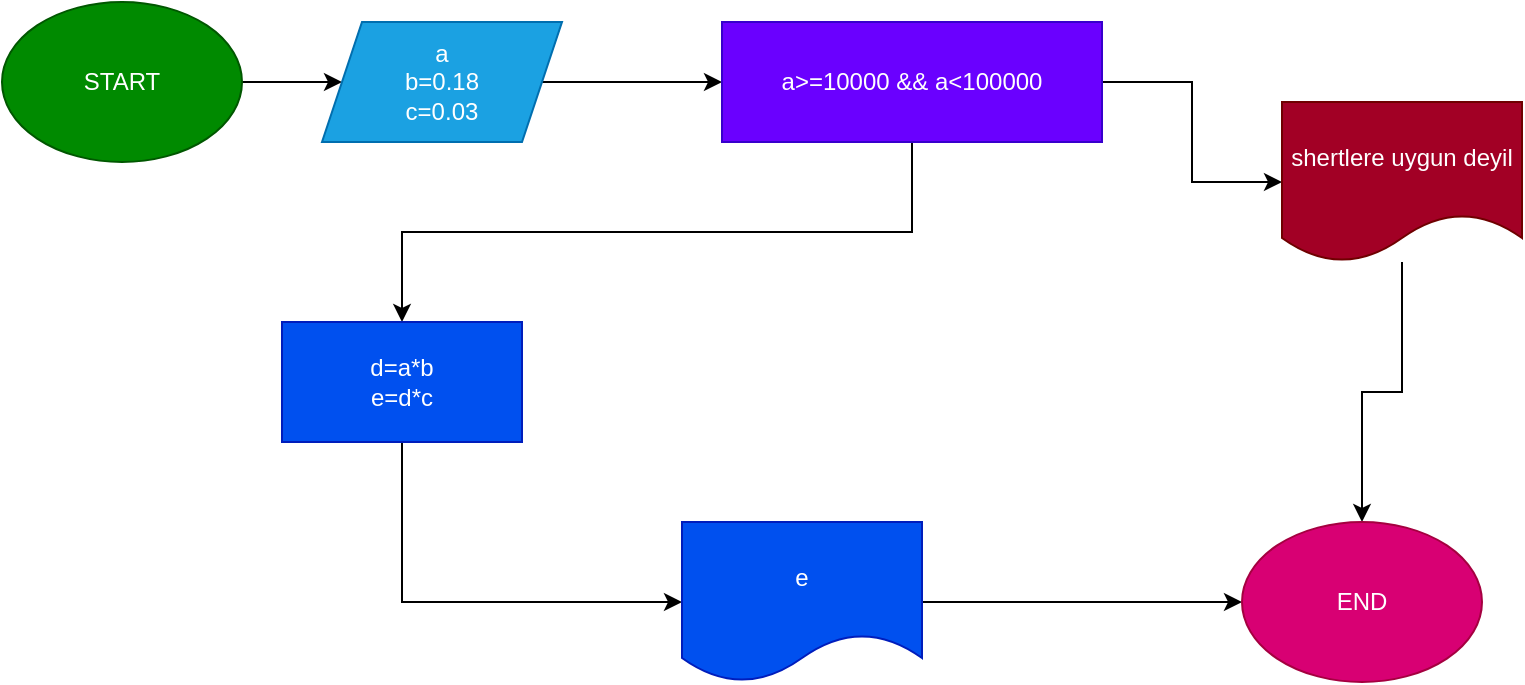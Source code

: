 <mxfile version="16.5.2" type="device"><diagram id="jwpWFkYSv6SYxxkz_fkG" name="Page-1"><mxGraphModel dx="868" dy="482" grid="1" gridSize="10" guides="1" tooltips="1" connect="1" arrows="1" fold="1" page="1" pageScale="1" pageWidth="827" pageHeight="1169" math="0" shadow="0"><root><mxCell id="0"/><mxCell id="1" parent="0"/><mxCell id="35PaMqUc_S36dWyFnO_1-4" style="edgeStyle=orthogonalEdgeStyle;rounded=0;orthogonalLoop=1;jettySize=auto;html=1;" edge="1" parent="1" source="35PaMqUc_S36dWyFnO_1-1" target="35PaMqUc_S36dWyFnO_1-3"><mxGeometry relative="1" as="geometry"/></mxCell><mxCell id="35PaMqUc_S36dWyFnO_1-1" value="START" style="ellipse;whiteSpace=wrap;html=1;fillColor=#008a00;fontColor=#ffffff;strokeColor=#005700;" vertex="1" parent="1"><mxGeometry x="30" y="10" width="120" height="80" as="geometry"/></mxCell><mxCell id="35PaMqUc_S36dWyFnO_1-12" style="edgeStyle=orthogonalEdgeStyle;rounded=0;orthogonalLoop=1;jettySize=auto;html=1;exitX=1;exitY=0.5;exitDx=0;exitDy=0;" edge="1" parent="1" source="35PaMqUc_S36dWyFnO_1-3" target="35PaMqUc_S36dWyFnO_1-10"><mxGeometry relative="1" as="geometry"/></mxCell><mxCell id="35PaMqUc_S36dWyFnO_1-3" value="a&lt;br&gt;b=0.18&lt;br&gt;c=0.03" style="shape=parallelogram;perimeter=parallelogramPerimeter;whiteSpace=wrap;html=1;fixedSize=1;fillColor=#1ba1e2;fontColor=#ffffff;strokeColor=#006EAF;" vertex="1" parent="1"><mxGeometry x="190" y="20" width="120" height="60" as="geometry"/></mxCell><mxCell id="35PaMqUc_S36dWyFnO_1-14" value="" style="edgeStyle=orthogonalEdgeStyle;rounded=0;orthogonalLoop=1;jettySize=auto;html=1;" edge="1" parent="1" source="35PaMqUc_S36dWyFnO_1-10" target="35PaMqUc_S36dWyFnO_1-13"><mxGeometry relative="1" as="geometry"/></mxCell><mxCell id="35PaMqUc_S36dWyFnO_1-16" style="edgeStyle=orthogonalEdgeStyle;rounded=0;orthogonalLoop=1;jettySize=auto;html=1;exitX=0.5;exitY=1;exitDx=0;exitDy=0;entryX=0.5;entryY=0;entryDx=0;entryDy=0;" edge="1" parent="1" source="35PaMqUc_S36dWyFnO_1-10" target="35PaMqUc_S36dWyFnO_1-15"><mxGeometry relative="1" as="geometry"/></mxCell><mxCell id="35PaMqUc_S36dWyFnO_1-10" value="a&amp;gt;=10000 &amp;amp;&amp;amp; a&amp;lt;100000" style="rounded=0;whiteSpace=wrap;html=1;fillColor=#6a00ff;strokeColor=#3700CC;fontColor=#ffffff;" vertex="1" parent="1"><mxGeometry x="390" y="20" width="190" height="60" as="geometry"/></mxCell><mxCell id="35PaMqUc_S36dWyFnO_1-21" style="edgeStyle=orthogonalEdgeStyle;rounded=0;orthogonalLoop=1;jettySize=auto;html=1;" edge="1" parent="1" source="35PaMqUc_S36dWyFnO_1-13" target="35PaMqUc_S36dWyFnO_1-19"><mxGeometry relative="1" as="geometry"/></mxCell><mxCell id="35PaMqUc_S36dWyFnO_1-13" value="shertlere uygun deyil" style="shape=document;whiteSpace=wrap;html=1;boundedLbl=1;fillColor=#a20025;strokeColor=#6F0000;fontColor=#ffffff;rounded=0;" vertex="1" parent="1"><mxGeometry x="670" y="60" width="120" height="80" as="geometry"/></mxCell><mxCell id="35PaMqUc_S36dWyFnO_1-18" style="edgeStyle=orthogonalEdgeStyle;rounded=0;orthogonalLoop=1;jettySize=auto;html=1;exitX=0.5;exitY=1;exitDx=0;exitDy=0;entryX=0;entryY=0.5;entryDx=0;entryDy=0;" edge="1" parent="1" source="35PaMqUc_S36dWyFnO_1-15" target="35PaMqUc_S36dWyFnO_1-17"><mxGeometry relative="1" as="geometry"/></mxCell><mxCell id="35PaMqUc_S36dWyFnO_1-15" value="d=a*b&lt;br&gt;e=d*c" style="rounded=0;whiteSpace=wrap;html=1;fillColor=#0050ef;fontColor=#ffffff;strokeColor=#001DBC;" vertex="1" parent="1"><mxGeometry x="170" y="170" width="120" height="60" as="geometry"/></mxCell><mxCell id="35PaMqUc_S36dWyFnO_1-20" style="edgeStyle=orthogonalEdgeStyle;rounded=0;orthogonalLoop=1;jettySize=auto;html=1;" edge="1" parent="1" source="35PaMqUc_S36dWyFnO_1-17" target="35PaMqUc_S36dWyFnO_1-19"><mxGeometry relative="1" as="geometry"/></mxCell><mxCell id="35PaMqUc_S36dWyFnO_1-17" value="e" style="shape=document;whiteSpace=wrap;html=1;boundedLbl=1;fillColor=#0050ef;fontColor=#ffffff;strokeColor=#001DBC;" vertex="1" parent="1"><mxGeometry x="370" y="270" width="120" height="80" as="geometry"/></mxCell><mxCell id="35PaMqUc_S36dWyFnO_1-19" value="END" style="ellipse;whiteSpace=wrap;html=1;fillColor=#d80073;fontColor=#ffffff;strokeColor=#A50040;" vertex="1" parent="1"><mxGeometry x="650" y="270" width="120" height="80" as="geometry"/></mxCell></root></mxGraphModel></diagram></mxfile>